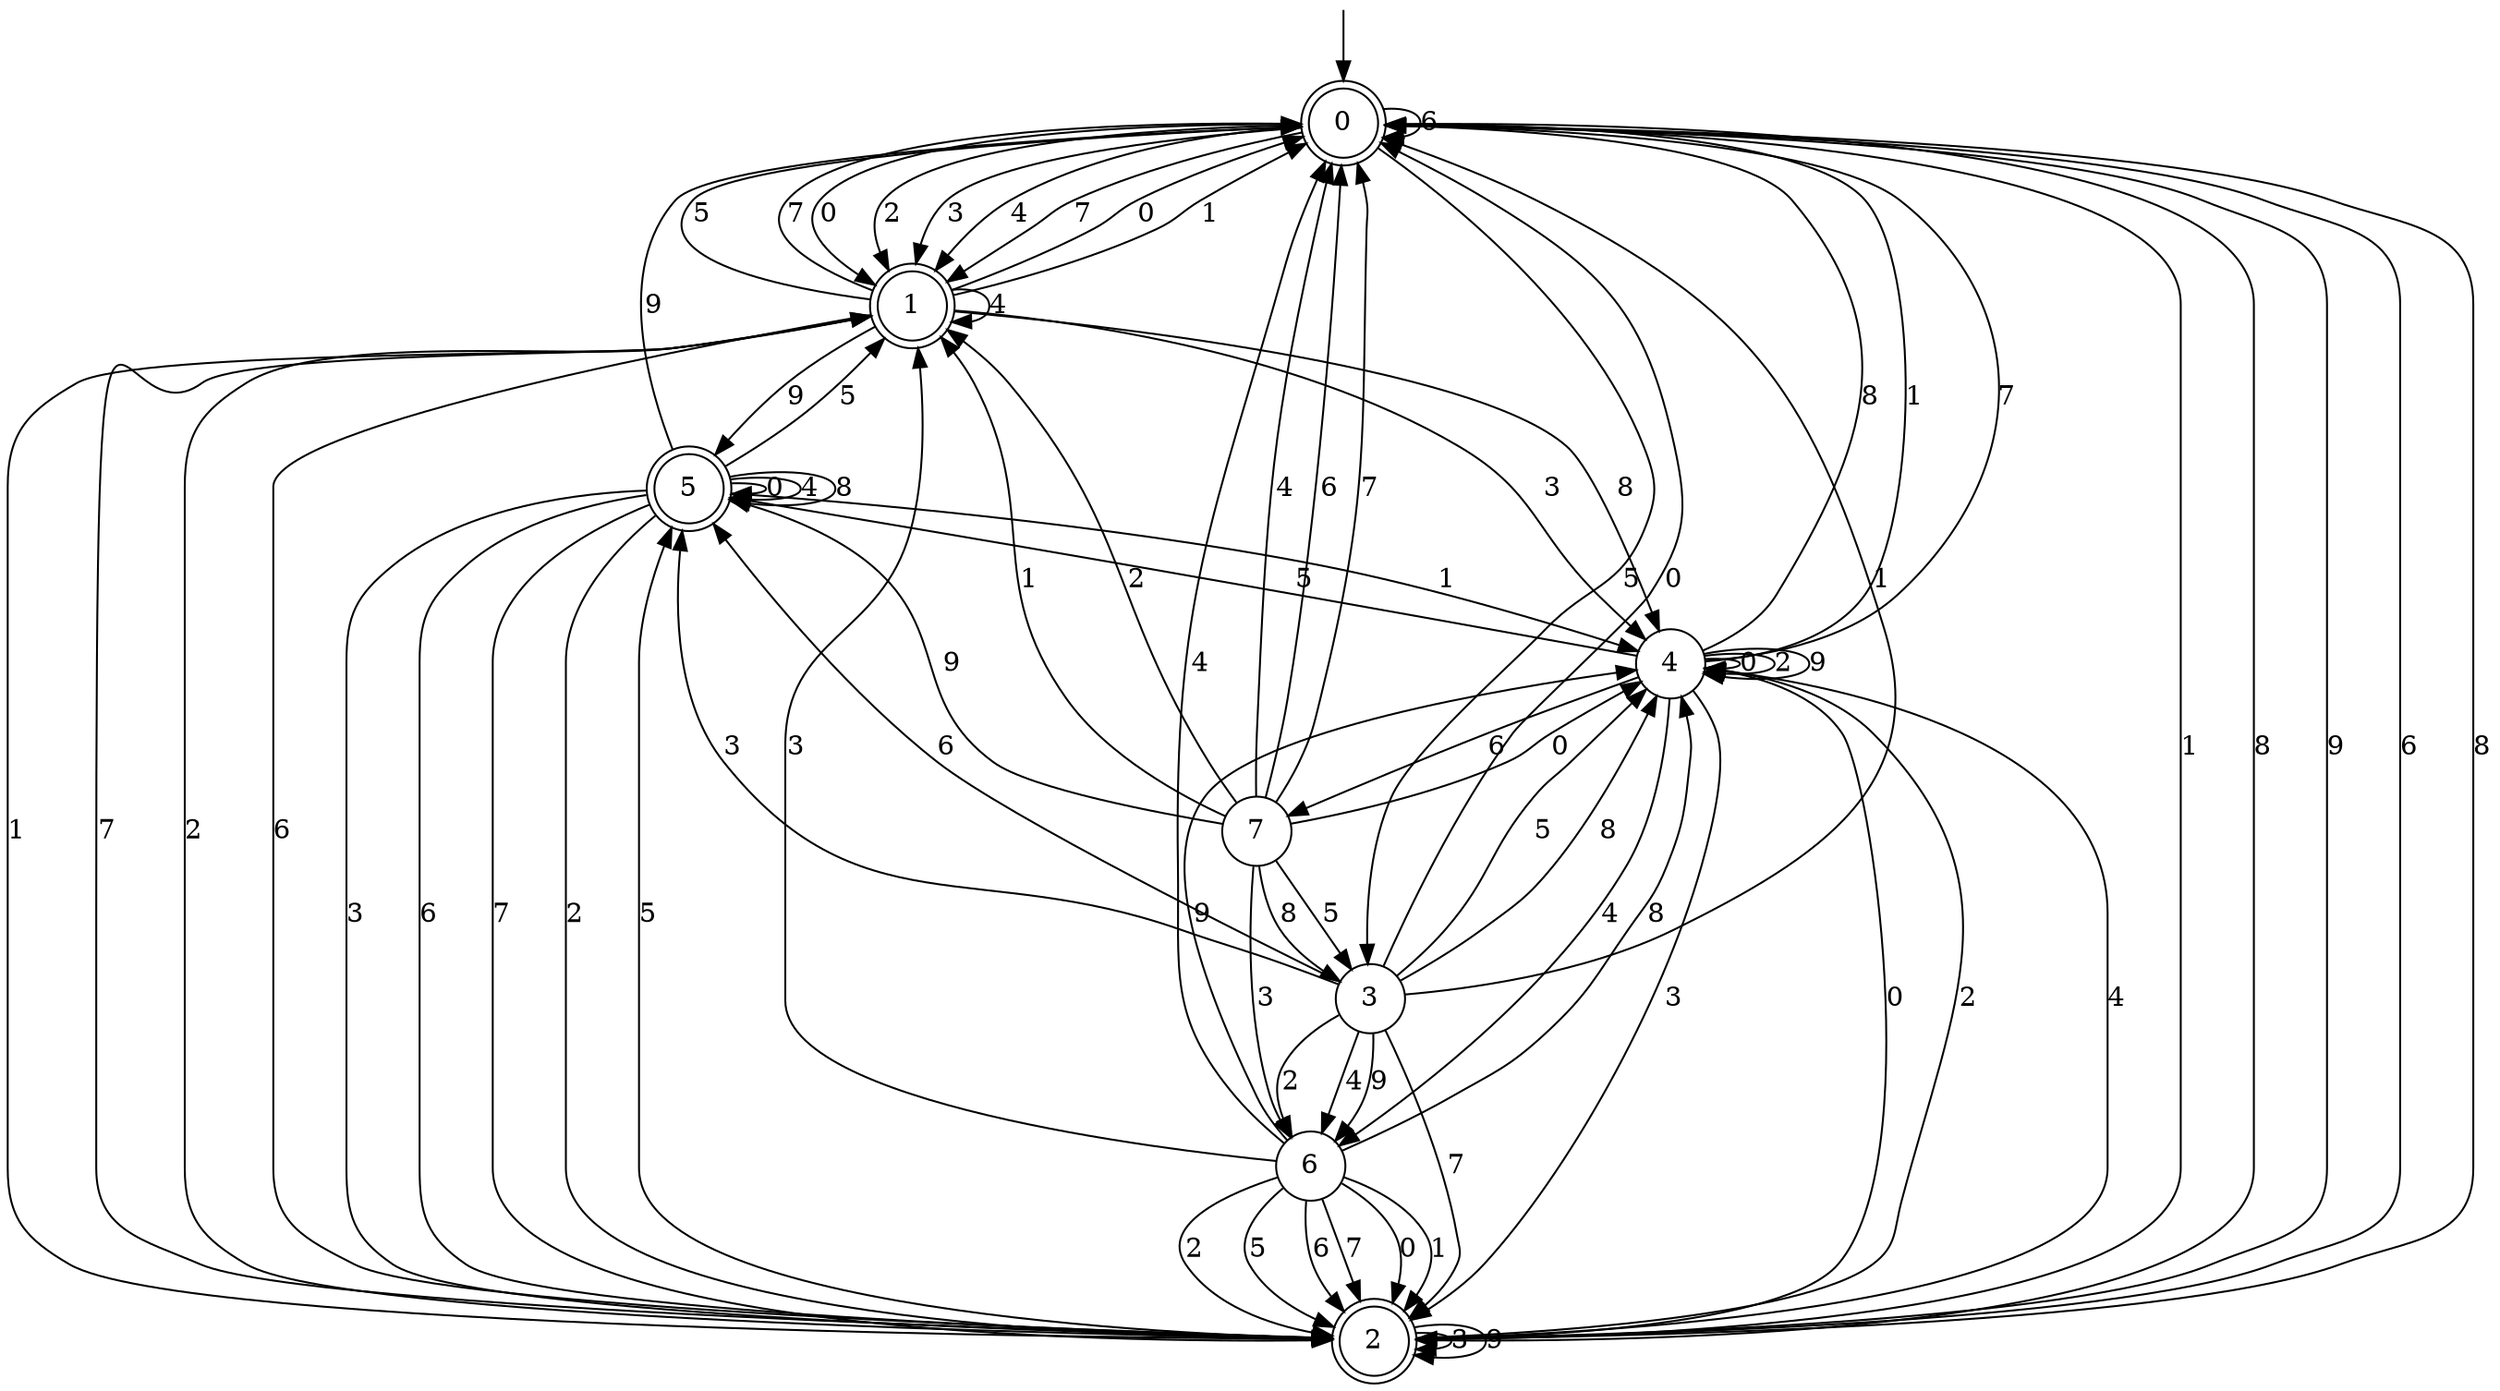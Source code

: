 digraph g {

	s0 [shape="doublecircle" label="0"];
	s1 [shape="doublecircle" label="1"];
	s2 [shape="doublecircle" label="2"];
	s3 [shape="circle" label="3"];
	s4 [shape="circle" label="4"];
	s5 [shape="doublecircle" label="5"];
	s6 [shape="circle" label="6"];
	s7 [shape="circle" label="7"];
	s0 -> s1 [label="0"];
	s0 -> s2 [label="1"];
	s0 -> s1 [label="2"];
	s0 -> s1 [label="3"];
	s0 -> s1 [label="4"];
	s0 -> s3 [label="5"];
	s0 -> s0 [label="6"];
	s0 -> s1 [label="7"];
	s0 -> s2 [label="8"];
	s0 -> s2 [label="9"];
	s1 -> s0 [label="0"];
	s1 -> s0 [label="1"];
	s1 -> s2 [label="2"];
	s1 -> s4 [label="3"];
	s1 -> s1 [label="4"];
	s1 -> s0 [label="5"];
	s1 -> s2 [label="6"];
	s1 -> s0 [label="7"];
	s1 -> s4 [label="8"];
	s1 -> s5 [label="9"];
	s2 -> s4 [label="0"];
	s2 -> s1 [label="1"];
	s2 -> s4 [label="2"];
	s2 -> s2 [label="3"];
	s2 -> s4 [label="4"];
	s2 -> s5 [label="5"];
	s2 -> s0 [label="6"];
	s2 -> s1 [label="7"];
	s2 -> s0 [label="8"];
	s2 -> s2 [label="9"];
	s3 -> s0 [label="0"];
	s3 -> s0 [label="1"];
	s3 -> s6 [label="2"];
	s3 -> s5 [label="3"];
	s3 -> s6 [label="4"];
	s3 -> s4 [label="5"];
	s3 -> s5 [label="6"];
	s3 -> s2 [label="7"];
	s3 -> s4 [label="8"];
	s3 -> s6 [label="9"];
	s4 -> s4 [label="0"];
	s4 -> s0 [label="1"];
	s4 -> s4 [label="2"];
	s4 -> s2 [label="3"];
	s4 -> s6 [label="4"];
	s4 -> s5 [label="5"];
	s4 -> s7 [label="6"];
	s4 -> s0 [label="7"];
	s4 -> s0 [label="8"];
	s4 -> s4 [label="9"];
	s5 -> s5 [label="0"];
	s5 -> s4 [label="1"];
	s5 -> s2 [label="2"];
	s5 -> s2 [label="3"];
	s5 -> s5 [label="4"];
	s5 -> s1 [label="5"];
	s5 -> s2 [label="6"];
	s5 -> s2 [label="7"];
	s5 -> s5 [label="8"];
	s5 -> s0 [label="9"];
	s6 -> s2 [label="0"];
	s6 -> s2 [label="1"];
	s6 -> s2 [label="2"];
	s6 -> s1 [label="3"];
	s6 -> s0 [label="4"];
	s6 -> s2 [label="5"];
	s6 -> s2 [label="6"];
	s6 -> s2 [label="7"];
	s6 -> s4 [label="8"];
	s6 -> s4 [label="9"];
	s7 -> s4 [label="0"];
	s7 -> s1 [label="1"];
	s7 -> s1 [label="2"];
	s7 -> s6 [label="3"];
	s7 -> s0 [label="4"];
	s7 -> s3 [label="5"];
	s7 -> s0 [label="6"];
	s7 -> s0 [label="7"];
	s7 -> s3 [label="8"];
	s7 -> s5 [label="9"];

__start0 [label="" shape="none" width="0" height="0"];
__start0 -> s0;

}
